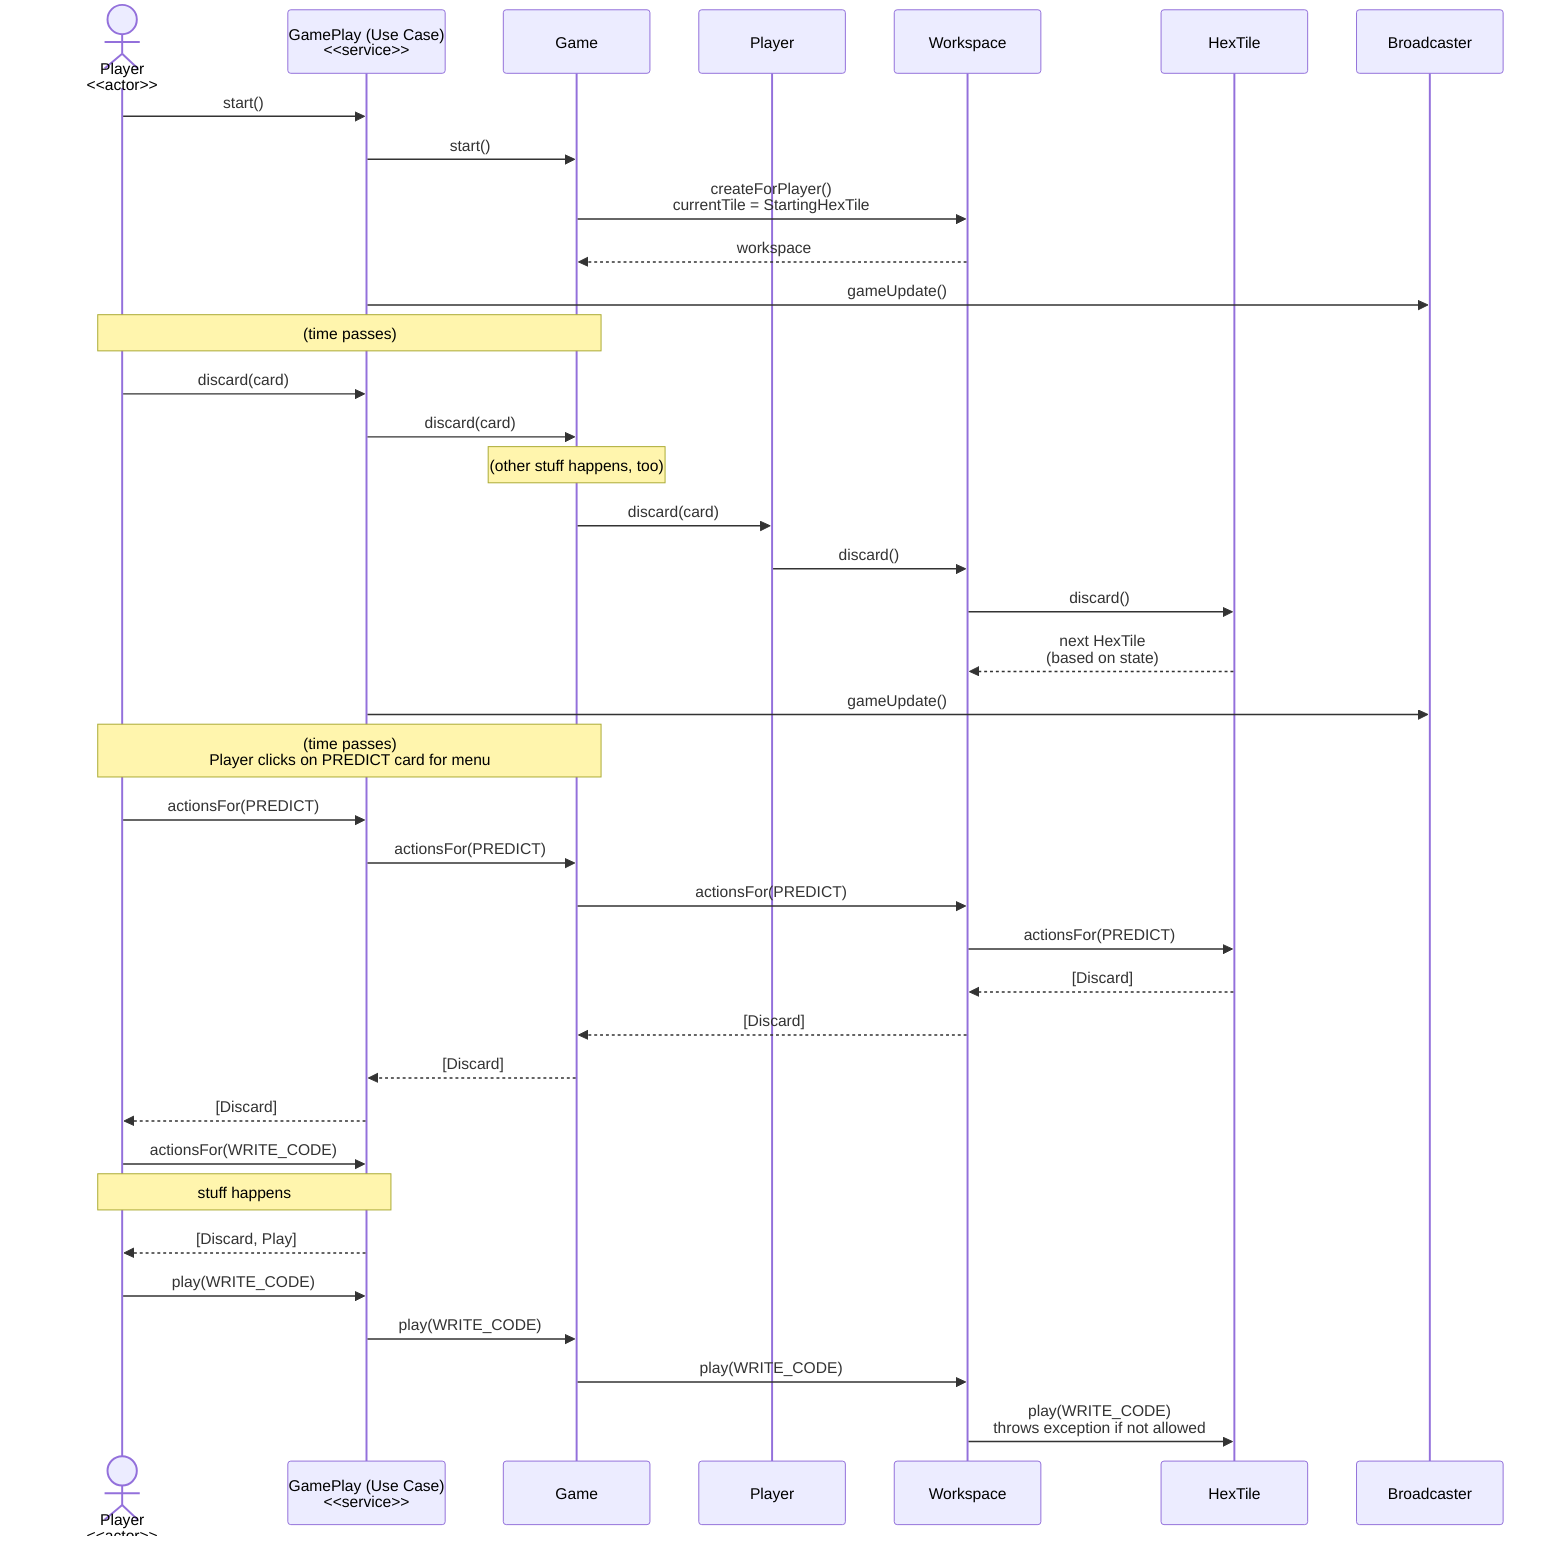 sequenceDiagram
    actor PlayerActor as Player<br/><<actor>>
    participant GamePlay as GamePlay (Use Case)<br/><<service>>
    participant Game
    participant Player
    participant Workspace
    participant HexTile

    PlayerActor ->> GamePlay: start()
    GamePlay ->> Game: start()
    Game ->> Workspace: createForPlayer()<br/>currentTile = StartingHexTile
    Workspace -->> Game: workspace
    GamePlay ->> Broadcaster: gameUpdate()

    Note over PlayerActor,Game: (time passes)

    PlayerActor ->> GamePlay: discard(card)
    GamePlay ->> Game: discard(card)
    Note over Game: (other stuff happens, too)
    Game ->> Player: discard(card)
    Player ->> Workspace: discard()
    Workspace ->> HexTile: discard()
    HexTile -->> Workspace: next HexTile<br/>(based on state)
    GamePlay ->> Broadcaster: gameUpdate()

    Note over PlayerActor,Game: (time passes)<br/>Player clicks on PREDICT card for menu

    PlayerActor ->> GamePlay: actionsFor(PREDICT)
    GamePlay ->> Game: actionsFor(PREDICT)
    Game ->> Workspace: actionsFor(PREDICT)
    Workspace ->> HexTile: actionsFor(PREDICT)
    HexTile -->> Workspace: [Discard]
    Workspace -->> Game: [Discard]
    Game -->> GamePlay: [Discard]
    GamePlay -->> PlayerActor: [Discard]

    PlayerActor ->> GamePlay: actionsFor(WRITE_CODE)
    Note over PlayerActor,GamePlay: stuff happens
    GamePlay -->> PlayerActor: [Discard, Play]


    PlayerActor ->> GamePlay: play(WRITE_CODE)
    GamePlay ->> Game: play(WRITE_CODE)
    Game ->> Workspace: play(WRITE_CODE)
    Workspace ->> HexTile: play(WRITE_CODE)<br/>throws exception if not allowed